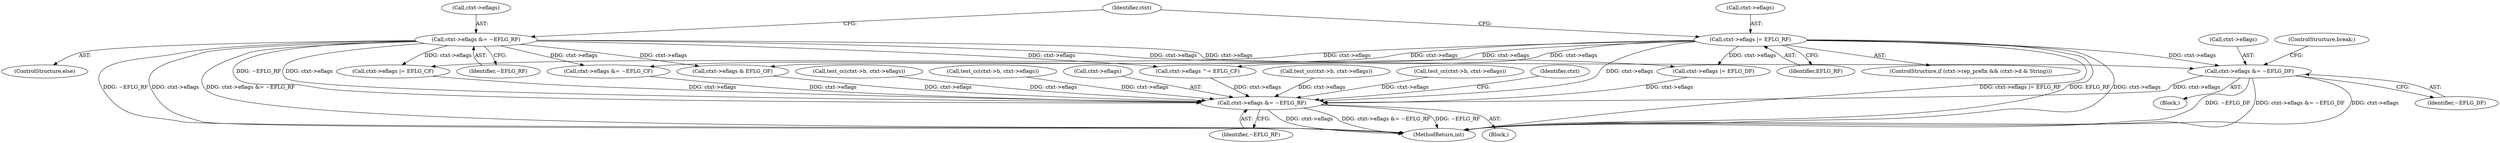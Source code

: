 digraph "0_linux_234f3ce485d54017f15cf5e0699cff4100121601_8@pointer" {
"1000977" [label="(Call,ctxt->eflags &= ~EFLG_DF)"];
"1000699" [label="(Call,ctxt->eflags &= ~EFLG_RF)"];
"1000693" [label="(Call,ctxt->eflags |= EFLG_RF)"];
"1001185" [label="(Call,ctxt->eflags &= ~EFLG_RF)"];
"1000981" [label="(Identifier,~EFLG_DF)"];
"1000764" [label="(Block,)"];
"1000697" [label="(Identifier,EFLG_RF)"];
"1001319" [label="(Call,test_cc(ctxt->b, ctxt->eflags))"];
"1001185" [label="(Call,ctxt->eflags &= ~EFLG_RF)"];
"1001480" [label="(MethodReturn,int)"];
"1000703" [label="(Identifier,~EFLG_RF)"];
"1000706" [label="(Identifier,ctxt)"];
"1000970" [label="(Call,ctxt->eflags |= EFLG_CF)"];
"1000699" [label="(Call,ctxt->eflags &= ~EFLG_RF)"];
"1001278" [label="(Call,test_cc(ctxt->b, ctxt->eflags))"];
"1000963" [label="(Call,ctxt->eflags &= ~EFLG_CF)"];
"1000921" [label="(Call,ctxt->eflags & EFLG_OF)"];
"1001186" [label="(Call,ctxt->eflags)"];
"1000683" [label="(ControlStructure,if (ctxt->rep_prefix && (ctxt->d & String)))"];
"1000694" [label="(Call,ctxt->eflags)"];
"1000956" [label="(Call,ctxt->eflags ^= EFLG_CF)"];
"1001343" [label="(Call,test_cc(ctxt->b, ctxt->eflags))"];
"1000978" [label="(Call,ctxt->eflags)"];
"1000698" [label="(ControlStructure,else)"];
"1000977" [label="(Call,ctxt->eflags &= ~EFLG_DF)"];
"1001189" [label="(Identifier,~EFLG_RF)"];
"1000700" [label="(Call,ctxt->eflags)"];
"1001102" [label="(Block,)"];
"1000982" [label="(ControlStructure,break;)"];
"1000789" [label="(Call,test_cc(ctxt->b, ctxt->eflags))"];
"1000693" [label="(Call,ctxt->eflags |= EFLG_RF)"];
"1000984" [label="(Call,ctxt->eflags |= EFLG_DF)"];
"1001192" [label="(Identifier,ctxt)"];
"1000977" -> "1000764"  [label="AST: "];
"1000977" -> "1000981"  [label="CFG: "];
"1000978" -> "1000977"  [label="AST: "];
"1000981" -> "1000977"  [label="AST: "];
"1000982" -> "1000977"  [label="CFG: "];
"1000977" -> "1001480"  [label="DDG: ~EFLG_DF"];
"1000977" -> "1001480"  [label="DDG: ctxt->eflags &= ~EFLG_DF"];
"1000977" -> "1001480"  [label="DDG: ctxt->eflags"];
"1000699" -> "1000977"  [label="DDG: ctxt->eflags"];
"1000693" -> "1000977"  [label="DDG: ctxt->eflags"];
"1000977" -> "1001185"  [label="DDG: ctxt->eflags"];
"1000699" -> "1000698"  [label="AST: "];
"1000699" -> "1000703"  [label="CFG: "];
"1000700" -> "1000699"  [label="AST: "];
"1000703" -> "1000699"  [label="AST: "];
"1000706" -> "1000699"  [label="CFG: "];
"1000699" -> "1001480"  [label="DDG: ctxt->eflags"];
"1000699" -> "1001480"  [label="DDG: ctxt->eflags &= ~EFLG_RF"];
"1000699" -> "1001480"  [label="DDG: ~EFLG_RF"];
"1000699" -> "1000921"  [label="DDG: ctxt->eflags"];
"1000699" -> "1000956"  [label="DDG: ctxt->eflags"];
"1000699" -> "1000963"  [label="DDG: ctxt->eflags"];
"1000699" -> "1000970"  [label="DDG: ctxt->eflags"];
"1000699" -> "1000984"  [label="DDG: ctxt->eflags"];
"1000699" -> "1001185"  [label="DDG: ctxt->eflags"];
"1000699" -> "1001185"  [label="DDG: ~EFLG_RF"];
"1000693" -> "1000683"  [label="AST: "];
"1000693" -> "1000697"  [label="CFG: "];
"1000694" -> "1000693"  [label="AST: "];
"1000697" -> "1000693"  [label="AST: "];
"1000706" -> "1000693"  [label="CFG: "];
"1000693" -> "1001480"  [label="DDG: ctxt->eflags |= EFLG_RF"];
"1000693" -> "1001480"  [label="DDG: EFLG_RF"];
"1000693" -> "1001480"  [label="DDG: ctxt->eflags"];
"1000693" -> "1000921"  [label="DDG: ctxt->eflags"];
"1000693" -> "1000956"  [label="DDG: ctxt->eflags"];
"1000693" -> "1000963"  [label="DDG: ctxt->eflags"];
"1000693" -> "1000970"  [label="DDG: ctxt->eflags"];
"1000693" -> "1000984"  [label="DDG: ctxt->eflags"];
"1000693" -> "1001185"  [label="DDG: ctxt->eflags"];
"1001185" -> "1001102"  [label="AST: "];
"1001185" -> "1001189"  [label="CFG: "];
"1001186" -> "1001185"  [label="AST: "];
"1001189" -> "1001185"  [label="AST: "];
"1001192" -> "1001185"  [label="CFG: "];
"1001185" -> "1001480"  [label="DDG: ctxt->eflags"];
"1001185" -> "1001480"  [label="DDG: ctxt->eflags &= ~EFLG_RF"];
"1001185" -> "1001480"  [label="DDG: ~EFLG_RF"];
"1000956" -> "1001185"  [label="DDG: ctxt->eflags"];
"1001343" -> "1001185"  [label="DDG: ctxt->eflags"];
"1000970" -> "1001185"  [label="DDG: ctxt->eflags"];
"1000921" -> "1001185"  [label="DDG: ctxt->eflags"];
"1000789" -> "1001185"  [label="DDG: ctxt->eflags"];
"1000963" -> "1001185"  [label="DDG: ctxt->eflags"];
"1001278" -> "1001185"  [label="DDG: ctxt->eflags"];
"1000984" -> "1001185"  [label="DDG: ctxt->eflags"];
"1001319" -> "1001185"  [label="DDG: ctxt->eflags"];
}

